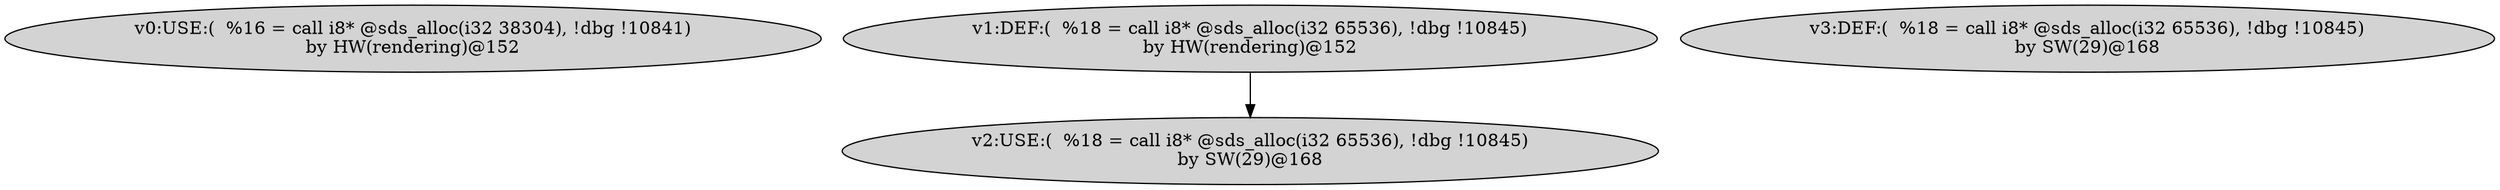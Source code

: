 digraph defuse_graph {
v0 [label = "v0:USE:(  %16 = call i8* @sds_alloc(i32 38304), !dbg !10841)\nby HW(rendering)@152" ,style=filled];
v1 [label = "v1:DEF:(  %18 = call i8* @sds_alloc(i32 65536), !dbg !10845)\nby HW(rendering)@152" ,style=filled];
v2 [label = "v2:USE:(  %18 = call i8* @sds_alloc(i32 65536), !dbg !10845)\nby SW(29)@168" ,style=filled];
v3 [label = "v3:DEF:(  %18 = call i8* @sds_alloc(i32 65536), !dbg !10845)\nby SW(29)@168" ,style=filled];
v1 -> v2;
}
